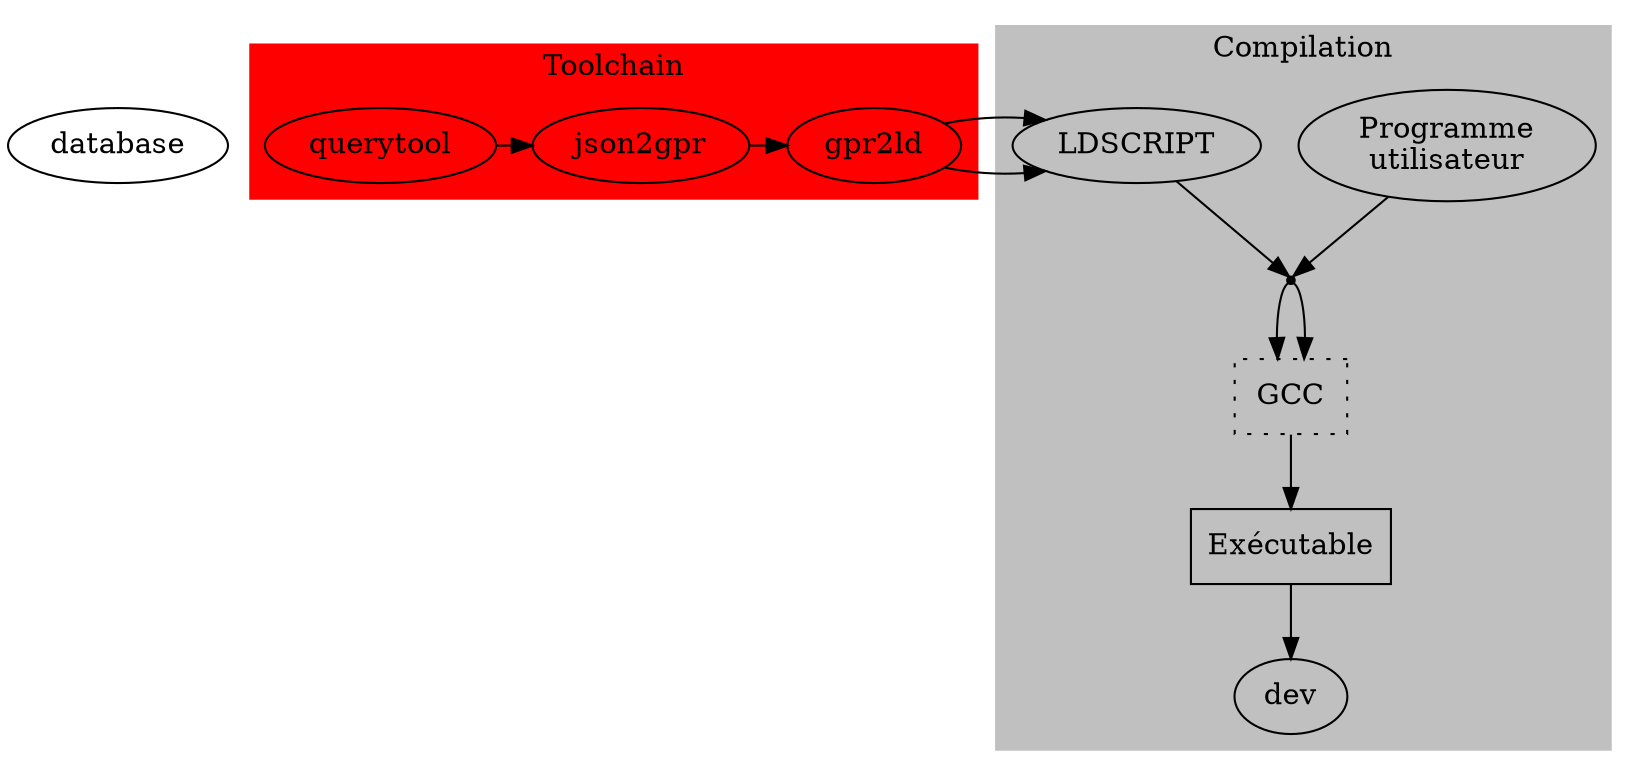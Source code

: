 digraph Plan {

	compound=true;
	graph [dpi = 100];

	database;

	subgraph cluster_tool {
		style=filled;
    		fillcolor=red;
		penwidth=0;
		label="Toolchain"
		labelloc="t";
		{rank = same; gpr2ld; json2gpr; querytool;}

		querytool -> json2gpr;
		json2gpr -> gpr2ld;
	}

	subgraph cluster_compilation {
		style=filled;
    		fillcolor=grey;
		penwidth=0;
		graph [concentrate=true]
		label="Compilation"
		labelloc="t";
		{rank = same; program; files;}
		i [shape=point];
		program -> i -> gcc;
		files -> i -> gcc;
		gcc -> exec;
		exec -> dev;
	}

	gcc [shape=box; style=dotted; label="GCC"];
	exec [shape=box; label="Exécutable"];
	program [label="Programme\nutilisateur"];
	files [label="LDSCRIPT"];

	gpr2ld -> files [constraint=false, concentrate=true];
}
